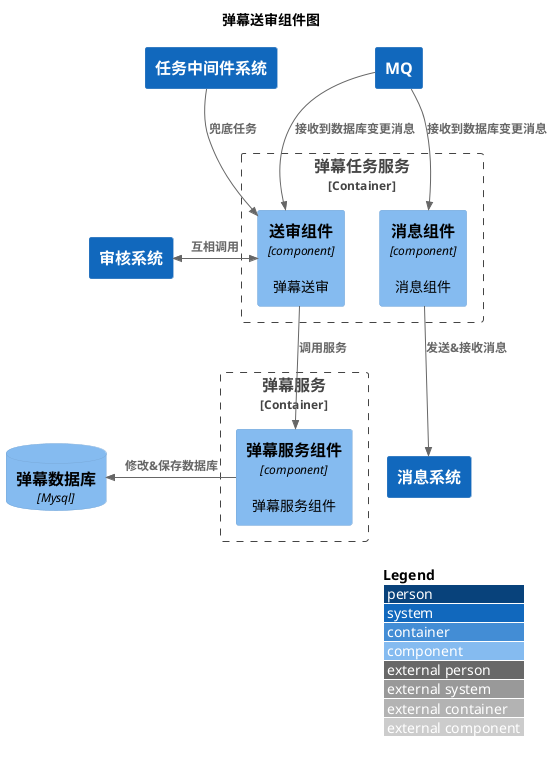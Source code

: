 @startuml
!include <C4/C4_Component>
LAYOUT_WITH_LEGEND()

title 弹幕送审组件图

System(rocketmq,"MQ")
System(auditSystem,"审核系统")
System(job,"任务中间件系统")

Container_Boundary(barrageJobService, "弹幕任务服务"){
    Component(auditComponent, "送审组件", "component", "弹幕送审")
    Component(messageComponent, "消息组件", "component", "消息组件")
}
Container_Boundary(barrageService, "弹幕服务"){
    Component(barrageComponent, "弹幕服务组件", "component", "弹幕服务组件")
}

System(messageSystem,"消息系统")
ComponentDb(db, "弹幕数据库", "Mysql")

Rel(rocketmq, auditComponent, "接收到数据库变更消息")
Rel(rocketmq, messageComponent, "接收到数据库变更消息")
Rel(job, auditComponent, "兜底任务")
BiRel_L(auditComponent, auditSystem, "互相调用")
Rel(messageComponent, messageSystem, "发送&接收消息")
Rel(auditComponent, barrageComponent, "调用服务")
Rel_L(barrageComponent, db, "修改&保存数据库")






@enduml